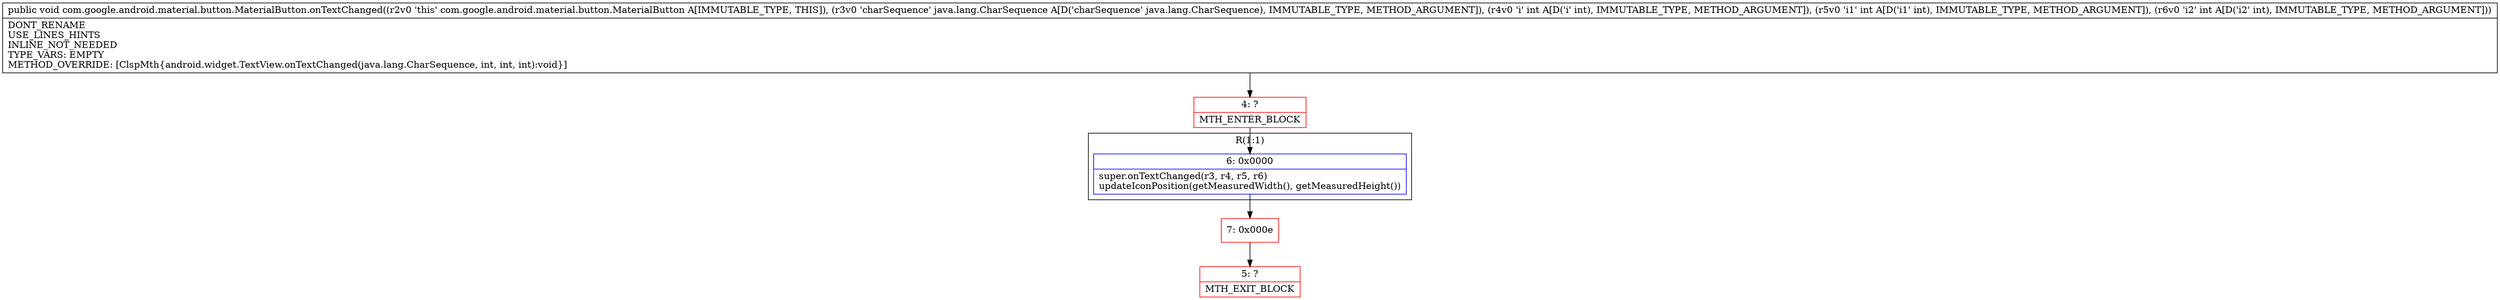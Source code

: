 digraph "CFG forcom.google.android.material.button.MaterialButton.onTextChanged(Ljava\/lang\/CharSequence;III)V" {
subgraph cluster_Region_731677514 {
label = "R(1:1)";
node [shape=record,color=blue];
Node_6 [shape=record,label="{6\:\ 0x0000|super.onTextChanged(r3, r4, r5, r6)\lupdateIconPosition(getMeasuredWidth(), getMeasuredHeight())\l}"];
}
Node_4 [shape=record,color=red,label="{4\:\ ?|MTH_ENTER_BLOCK\l}"];
Node_7 [shape=record,color=red,label="{7\:\ 0x000e}"];
Node_5 [shape=record,color=red,label="{5\:\ ?|MTH_EXIT_BLOCK\l}"];
MethodNode[shape=record,label="{public void com.google.android.material.button.MaterialButton.onTextChanged((r2v0 'this' com.google.android.material.button.MaterialButton A[IMMUTABLE_TYPE, THIS]), (r3v0 'charSequence' java.lang.CharSequence A[D('charSequence' java.lang.CharSequence), IMMUTABLE_TYPE, METHOD_ARGUMENT]), (r4v0 'i' int A[D('i' int), IMMUTABLE_TYPE, METHOD_ARGUMENT]), (r5v0 'i1' int A[D('i1' int), IMMUTABLE_TYPE, METHOD_ARGUMENT]), (r6v0 'i2' int A[D('i2' int), IMMUTABLE_TYPE, METHOD_ARGUMENT]))  | DONT_RENAME\lUSE_LINES_HINTS\lINLINE_NOT_NEEDED\lTYPE_VARS: EMPTY\lMETHOD_OVERRIDE: [ClspMth\{android.widget.TextView.onTextChanged(java.lang.CharSequence, int, int, int):void\}]\l}"];
MethodNode -> Node_4;Node_6 -> Node_7;
Node_4 -> Node_6;
Node_7 -> Node_5;
}

